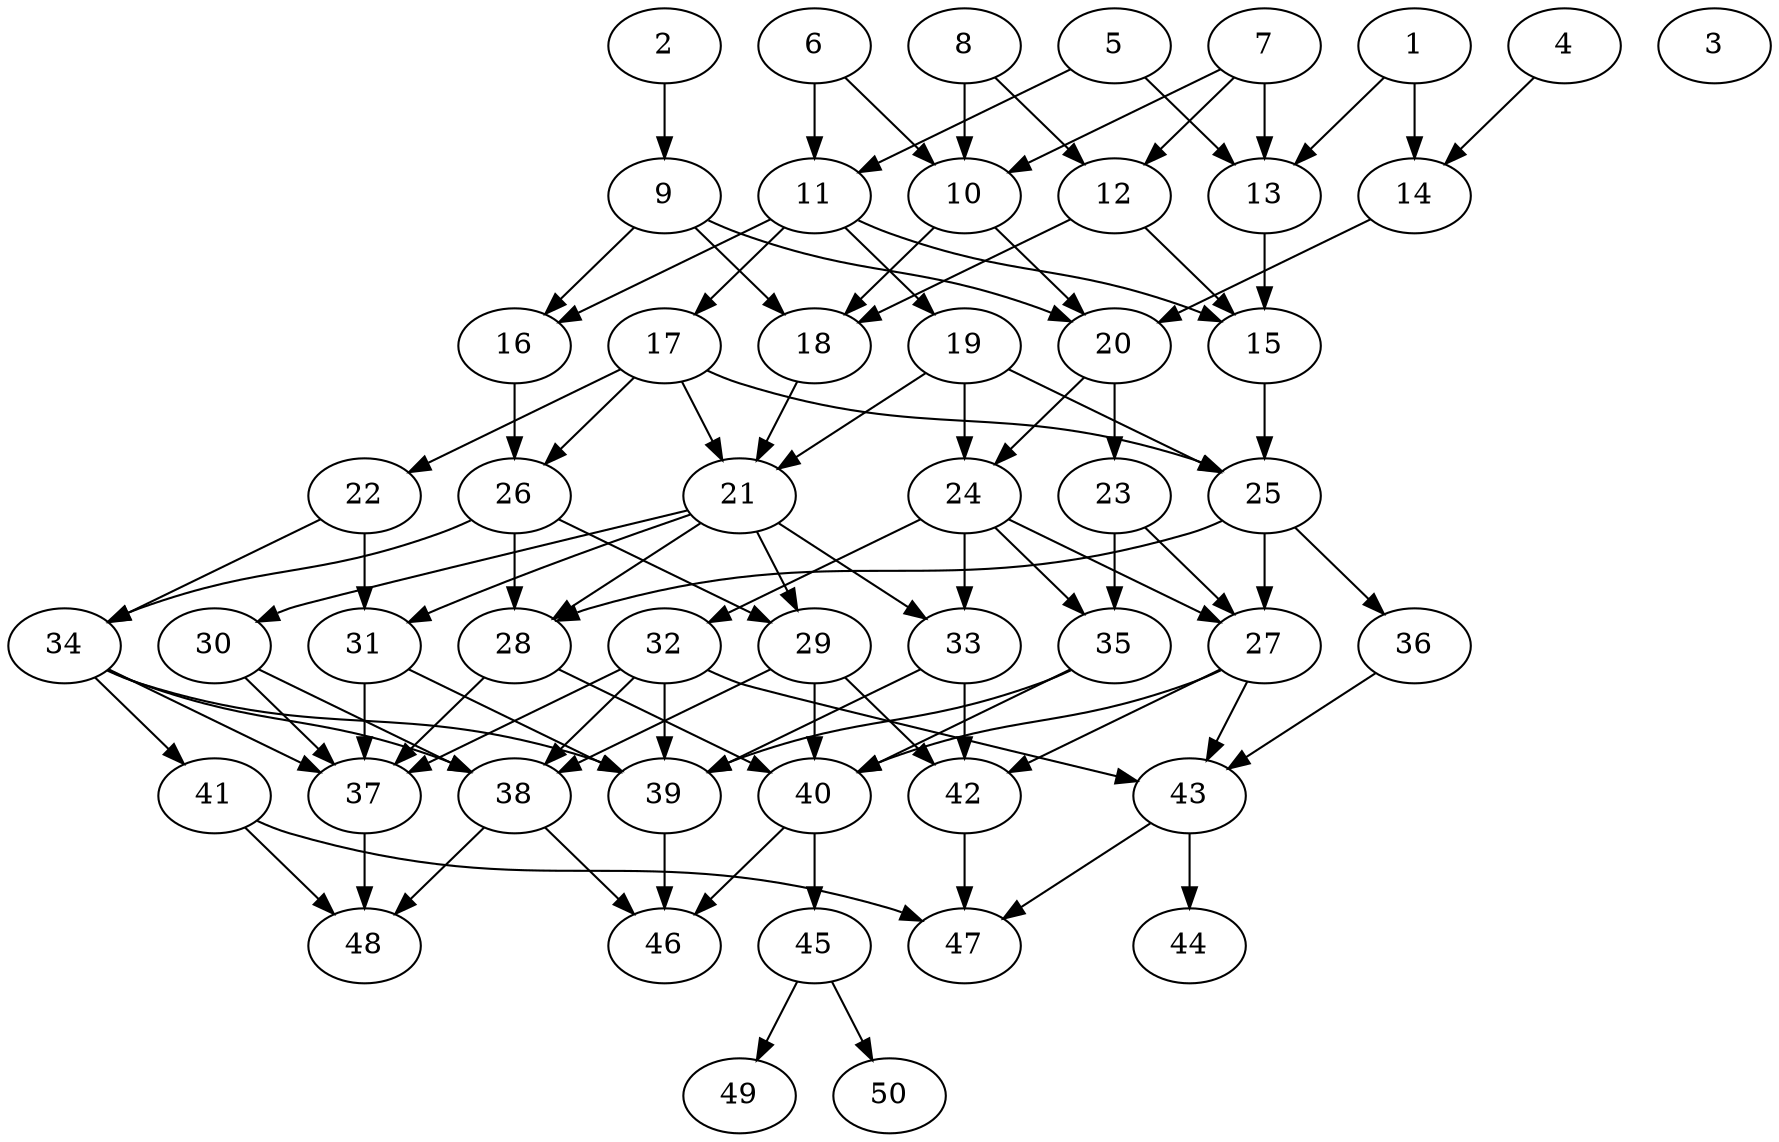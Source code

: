 // DAG automatically generated by daggen at Fri Jul 29 10:10:30 2022
// ./daggen --dot -n 50 --ccr 0.5 --fat 0.5 --regular 0.5 --density 0.5 -o data/50/random_50_11.gv 
digraph G {
  1 [compute_size="368293445632", trans_size="891412", result_size="9216", ram="30908356",alpha="0.06"]
  1 -> 13 [size ="9216"]
  1 -> 14 [size ="9216"]
  2 [compute_size="549755813888", trans_size="766258", result_size="91136", ram="36397744",alpha="0.06"]
  2 -> 9 [size ="91136"]
  3 [compute_size="134217728000", trans_size="892688", result_size="0", ram="49095396",alpha="0.11"]
  4 [compute_size="370846939733", trans_size="62034", result_size="54272", ram="33646956",alpha="0.17"]
  4 -> 14 [size ="54272"]
  5 [compute_size="549755813888", trans_size="705498", result_size="91136", ram="33716856",alpha="0.08"]
  5 -> 11 [size ="91136"]
  5 -> 13 [size ="91136"]
  6 [compute_size="927845946159", trans_size="490127", result_size="54272", ram="3740466",alpha="0.11"]
  6 -> 10 [size ="54272"]
  6 -> 11 [size ="54272"]
  7 [compute_size="21215662700", trans_size="438926", result_size="29696", ram="18832428",alpha="0.04"]
  7 -> 10 [size ="29696"]
  7 -> 12 [size ="29696"]
  7 -> 13 [size ="29696"]
  8 [compute_size="9059504417", trans_size="673227", result_size="9216", ram="39158188",alpha="0.05"]
  8 -> 10 [size ="9216"]
  8 -> 12 [size ="9216"]
  9 [compute_size="11764479761", trans_size="132153", result_size="1024", ram="12145378",alpha="0.02"]
  9 -> 16 [size ="1024"]
  9 -> 18 [size ="1024"]
  9 -> 20 [size ="1024"]
  10 [compute_size="856920956155", trans_size="384301", result_size="54272", ram="21458182",alpha="0.05"]
  10 -> 18 [size ="54272"]
  10 -> 20 [size ="54272"]
  11 [compute_size="231928233984", trans_size="263755", result_size="13312", ram="46732036",alpha="0.09"]
  11 -> 15 [size ="13312"]
  11 -> 16 [size ="13312"]
  11 -> 17 [size ="13312"]
  11 -> 19 [size ="13312"]
  12 [compute_size="13133384824", trans_size="629170", result_size="13312", ram="18979658",alpha="0.04"]
  12 -> 15 [size ="13312"]
  12 -> 18 [size ="13312"]
  13 [compute_size="134217728000", trans_size="60182", result_size="1024", ram="37205784",alpha="0.06"]
  13 -> 15 [size ="1024"]
  14 [compute_size="1530298390", trans_size="635745", result_size="29696", ram="20375696",alpha="0.09"]
  14 -> 20 [size ="29696"]
  15 [compute_size="7888025948", trans_size="913560", result_size="74752", ram="21018484",alpha="0.18"]
  15 -> 25 [size ="74752"]
  16 [compute_size="3140378257", trans_size="704276", result_size="29696", ram="37951760",alpha="0.11"]
  16 -> 26 [size ="29696"]
  17 [compute_size="13727941111", trans_size="1027864", result_size="13312", ram="21380908",alpha="0.06"]
  17 -> 21 [size ="13312"]
  17 -> 22 [size ="13312"]
  17 -> 25 [size ="13312"]
  17 -> 26 [size ="13312"]
  18 [compute_size="2761479647", trans_size="432853", result_size="1024", ram="43678564",alpha="0.19"]
  18 -> 21 [size ="1024"]
  19 [compute_size="143819022425", trans_size="354683", result_size="1024", ram="24943654",alpha="0.16"]
  19 -> 21 [size ="1024"]
  19 -> 24 [size ="1024"]
  19 -> 25 [size ="1024"]
  20 [compute_size="38185850134", trans_size="492916", result_size="1024", ram="1048550",alpha="0.08"]
  20 -> 23 [size ="1024"]
  20 -> 24 [size ="1024"]
  21 [compute_size="29424551296", trans_size="116213", result_size="70656", ram="49130984",alpha="0.06"]
  21 -> 28 [size ="70656"]
  21 -> 29 [size ="70656"]
  21 -> 30 [size ="70656"]
  21 -> 31 [size ="70656"]
  21 -> 33 [size ="70656"]
  22 [compute_size="782757789696", trans_size="76515", result_size="54272", ram="27929032",alpha="0.02"]
  22 -> 31 [size ="54272"]
  22 -> 34 [size ="54272"]
  23 [compute_size="9240055030", trans_size="303967", result_size="13312", ram="37571304",alpha="0.13"]
  23 -> 27 [size ="13312"]
  23 -> 35 [size ="13312"]
  24 [compute_size="8589934592", trans_size="286283", result_size="70656", ram="22031820",alpha="0.09"]
  24 -> 27 [size ="70656"]
  24 -> 32 [size ="70656"]
  24 -> 33 [size ="70656"]
  24 -> 35 [size ="70656"]
  25 [compute_size="997567930149", trans_size="983258", result_size="54272", ram="33649184",alpha="0.03"]
  25 -> 27 [size ="54272"]
  25 -> 28 [size ="54272"]
  25 -> 36 [size ="54272"]
  26 [compute_size="629957196099", trans_size="857589", result_size="1024", ram="10305782",alpha="0.06"]
  26 -> 28 [size ="1024"]
  26 -> 29 [size ="1024"]
  26 -> 34 [size ="1024"]
  27 [compute_size="549755813888", trans_size="554587", result_size="91136", ram="22184818",alpha="0.14"]
  27 -> 40 [size ="91136"]
  27 -> 42 [size ="91136"]
  27 -> 43 [size ="91136"]
  28 [compute_size="28991029248", trans_size="570909", result_size="29696", ram="30883608",alpha="0.05"]
  28 -> 37 [size ="29696"]
  28 -> 40 [size ="29696"]
  29 [compute_size="21811768108", trans_size="130948", result_size="9216", ram="8306053",alpha="0.09"]
  29 -> 38 [size ="9216"]
  29 -> 40 [size ="9216"]
  29 -> 42 [size ="9216"]
  30 [compute_size="5541421311", trans_size="1014392", result_size="1024", ram="52176508",alpha="0.17"]
  30 -> 37 [size ="1024"]
  30 -> 38 [size ="1024"]
  31 [compute_size="506808445156", trans_size="571698", result_size="91136", ram="33675504",alpha="0.15"]
  31 -> 37 [size ="91136"]
  31 -> 39 [size ="91136"]
  32 [compute_size="487652969177", trans_size="751304", result_size="9216", ram="27774002",alpha="0.08"]
  32 -> 37 [size ="9216"]
  32 -> 38 [size ="9216"]
  32 -> 39 [size ="9216"]
  32 -> 43 [size ="9216"]
  33 [compute_size="19050412022", trans_size="43474", result_size="13312", ram="7191369",alpha="0.10"]
  33 -> 39 [size ="13312"]
  33 -> 42 [size ="13312"]
  34 [compute_size="234416324426", trans_size="374386", result_size="1024", ram="20150830",alpha="0.01"]
  34 -> 37 [size ="1024"]
  34 -> 38 [size ="1024"]
  34 -> 39 [size ="1024"]
  34 -> 41 [size ="1024"]
  35 [compute_size="4248108897", trans_size="628420", result_size="29696", ram="43396200",alpha="0.06"]
  35 -> 39 [size ="29696"]
  35 -> 40 [size ="29696"]
  36 [compute_size="47305572853", trans_size="407713", result_size="1024", ram="37318152",alpha="0.12"]
  36 -> 43 [size ="1024"]
  37 [compute_size="185211746824", trans_size="799720", result_size="91136", ram="24415532",alpha="0.01"]
  37 -> 48 [size ="91136"]
  38 [compute_size="134217728000", trans_size="249147", result_size="1024", ram="3204193",alpha="0.03"]
  38 -> 46 [size ="1024"]
  38 -> 48 [size ="1024"]
  39 [compute_size="22697905082", trans_size="183346", result_size="70656", ram="26952520",alpha="0.14"]
  39 -> 46 [size ="70656"]
  40 [compute_size="8589934592", trans_size="489182", result_size="70656", ram="6321626",alpha="0.13"]
  40 -> 45 [size ="70656"]
  40 -> 46 [size ="70656"]
  41 [compute_size="1538707334", trans_size="155391", result_size="70656", ram="15248639",alpha="0.08"]
  41 -> 47 [size ="70656"]
  41 -> 48 [size ="70656"]
  42 [compute_size="11939633991", trans_size="315441", result_size="1024", ram="35601036",alpha="0.10"]
  42 -> 47 [size ="1024"]
  43 [compute_size="11419994940", trans_size="735354", result_size="91136", ram="44339984",alpha="0.14"]
  43 -> 44 [size ="91136"]
  43 -> 47 [size ="91136"]
  44 [compute_size="8589934592", trans_size="274122", result_size="0", ram="43346684",alpha="0.15"]
  45 [compute_size="141695164571", trans_size="1042379", result_size="1024", ram="12362062",alpha="0.16"]
  45 -> 49 [size ="1024"]
  45 -> 50 [size ="1024"]
  46 [compute_size="40810432934", trans_size="860186", result_size="0", ram="28493200",alpha="0.00"]
  47 [compute_size="4186977607", trans_size="909005", result_size="0", ram="28365056",alpha="0.04"]
  48 [compute_size="1073741824000", trans_size="67910", result_size="0", ram="47616600",alpha="0.00"]
  49 [compute_size="231928233984", trans_size="697471", result_size="0", ram="22337880",alpha="0.17"]
  50 [compute_size="39839758756", trans_size="300011", result_size="0", ram="14214071",alpha="0.11"]
}